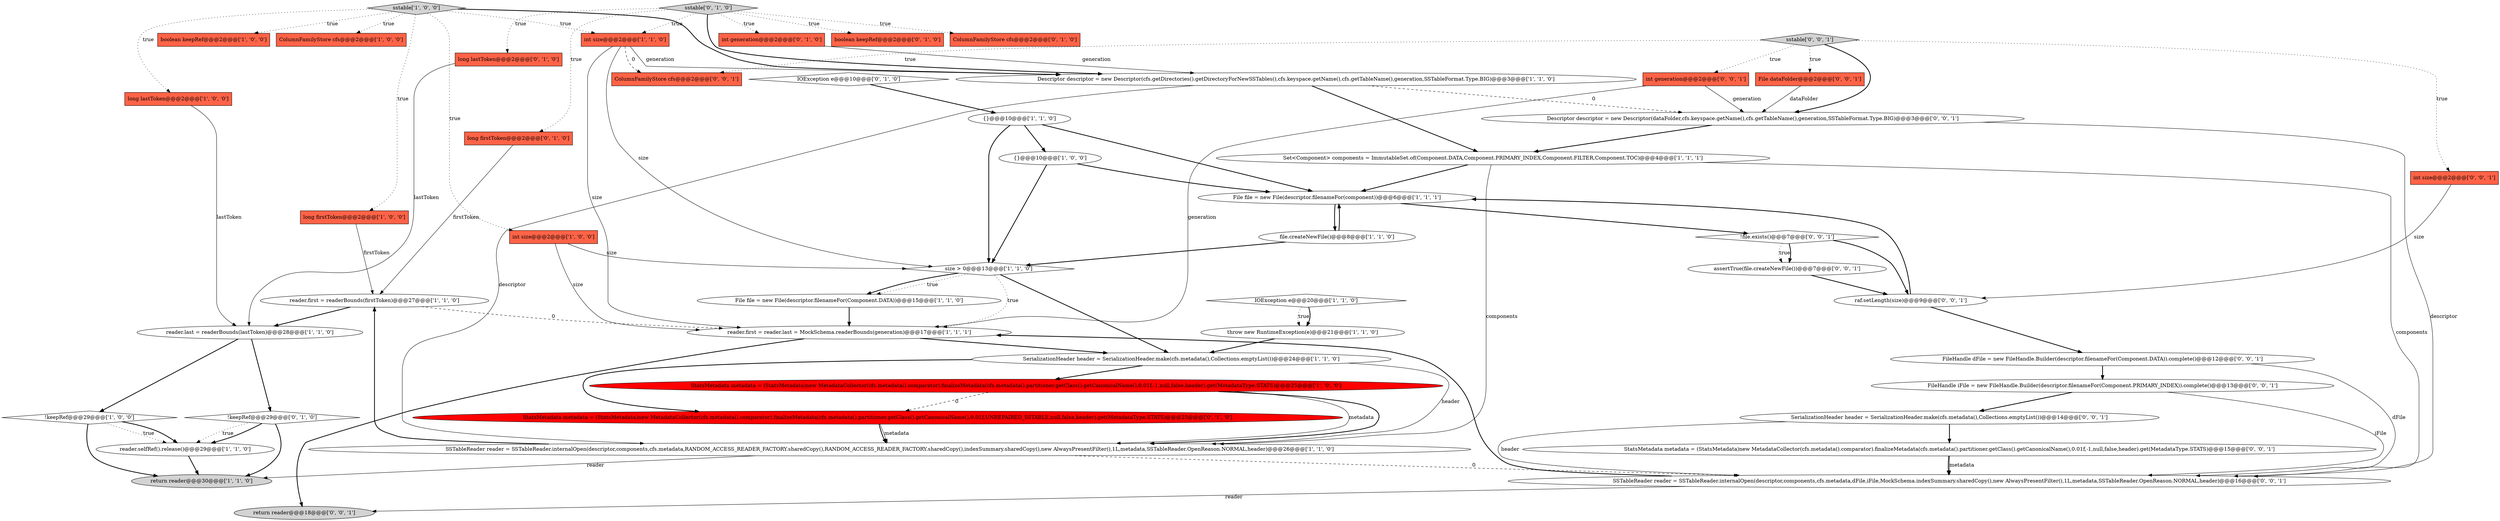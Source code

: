 digraph {
6 [style = filled, label = "sstable['1', '0', '0']", fillcolor = lightgray, shape = diamond image = "AAA0AAABBB1BBB"];
39 [style = filled, label = "FileHandle iFile = new FileHandle.Builder(descriptor.filenameFor(Component.PRIMARY_INDEX)).complete()@@@13@@@['0', '0', '1']", fillcolor = white, shape = ellipse image = "AAA0AAABBB3BBB"];
40 [style = filled, label = "SSTableReader reader = SSTableReader.internalOpen(descriptor,components,cfs.metadata,dFile,iFile,MockSchema.indexSummary.sharedCopy(),new AlwaysPresentFilter(),1L,metadata,SSTableReader.OpenReason.NORMAL,header)@@@16@@@['0', '0', '1']", fillcolor = white, shape = ellipse image = "AAA0AAABBB3BBB"];
46 [style = filled, label = "sstable['0', '0', '1']", fillcolor = lightgray, shape = diamond image = "AAA0AAABBB3BBB"];
26 [style = filled, label = "long lastToken@@@2@@@['0', '1', '0']", fillcolor = tomato, shape = box image = "AAA0AAABBB2BBB"];
41 [style = filled, label = "FileHandle dFile = new FileHandle.Builder(descriptor.filenameFor(Component.DATA)).complete()@@@12@@@['0', '0', '1']", fillcolor = white, shape = ellipse image = "AAA0AAABBB3BBB"];
10 [style = filled, label = "reader.first = reader.last = MockSchema.readerBounds(generation)@@@17@@@['1', '1', '1']", fillcolor = white, shape = ellipse image = "AAA0AAABBB1BBB"];
17 [style = filled, label = "StatsMetadata metadata = (StatsMetadata)new MetadataCollector(cfs.metadata().comparator).finalizeMetadata(cfs.metadata().partitioner.getClass().getCanonicalName(),0.01f,-1,null,false,header).get(MetadataType.STATS)@@@25@@@['1', '0', '0']", fillcolor = red, shape = ellipse image = "AAA1AAABBB1BBB"];
37 [style = filled, label = "StatsMetadata metadata = (StatsMetadata)new MetadataCollector(cfs.metadata().comparator).finalizeMetadata(cfs.metadata().partitioner.getClass().getCanonicalName(),0.01f,-1,null,false,header).get(MetadataType.STATS)@@@15@@@['0', '0', '1']", fillcolor = white, shape = ellipse image = "AAA0AAABBB3BBB"];
1 [style = filled, label = "Set<Component> components = ImmutableSet.of(Component.DATA,Component.PRIMARY_INDEX,Component.FILTER,Component.TOC)@@@4@@@['1', '1', '1']", fillcolor = white, shape = ellipse image = "AAA0AAABBB1BBB"];
28 [style = filled, label = "!keepRef@@@29@@@['0', '1', '0']", fillcolor = white, shape = diamond image = "AAA0AAABBB2BBB"];
5 [style = filled, label = "return reader@@@30@@@['1', '1', '0']", fillcolor = lightgray, shape = ellipse image = "AAA0AAABBB1BBB"];
22 [style = filled, label = "File file = new File(descriptor.filenameFor(component))@@@6@@@['1', '1', '1']", fillcolor = white, shape = ellipse image = "AAA0AAABBB1BBB"];
19 [style = filled, label = "IOException e@@@20@@@['1', '1', '0']", fillcolor = white, shape = diamond image = "AAA0AAABBB1BBB"];
12 [style = filled, label = "long firstToken@@@2@@@['1', '0', '0']", fillcolor = tomato, shape = box image = "AAA0AAABBB1BBB"];
42 [style = filled, label = "assertTrue(file.createNewFile())@@@7@@@['0', '0', '1']", fillcolor = white, shape = ellipse image = "AAA0AAABBB3BBB"];
13 [style = filled, label = "Descriptor descriptor = new Descriptor(cfs.getDirectories().getDirectoryForNewSSTables(),cfs.keyspace.getName(),cfs.getTableName(),generation,SSTableFormat.Type.BIG)@@@3@@@['1', '1', '0']", fillcolor = white, shape = ellipse image = "AAA0AAABBB1BBB"];
14 [style = filled, label = "SerializationHeader header = SerializationHeader.make(cfs.metadata(),Collections.emptyList())@@@24@@@['1', '1', '0']", fillcolor = white, shape = ellipse image = "AAA0AAABBB1BBB"];
29 [style = filled, label = "sstable['0', '1', '0']", fillcolor = lightgray, shape = diamond image = "AAA0AAABBB2BBB"];
11 [style = filled, label = "reader.last = readerBounds(lastToken)@@@28@@@['1', '1', '0']", fillcolor = white, shape = ellipse image = "AAA0AAABBB1BBB"];
15 [style = filled, label = "{}@@@10@@@['1', '1', '0']", fillcolor = white, shape = ellipse image = "AAA0AAABBB1BBB"];
4 [style = filled, label = "int size@@@2@@@['1', '0', '0']", fillcolor = tomato, shape = box image = "AAA0AAABBB1BBB"];
23 [style = filled, label = "throw new RuntimeException(e)@@@21@@@['1', '1', '0']", fillcolor = white, shape = ellipse image = "AAA0AAABBB1BBB"];
2 [style = filled, label = "reader.first = readerBounds(firstToken)@@@27@@@['1', '1', '0']", fillcolor = white, shape = ellipse image = "AAA0AAABBB1BBB"];
21 [style = filled, label = "reader.selfRef().release()@@@29@@@['1', '1', '0']", fillcolor = white, shape = ellipse image = "AAA0AAABBB1BBB"];
7 [style = filled, label = "boolean keepRef@@@2@@@['1', '0', '0']", fillcolor = tomato, shape = box image = "AAA0AAABBB1BBB"];
30 [style = filled, label = "int generation@@@2@@@['0', '1', '0']", fillcolor = tomato, shape = box image = "AAA0AAABBB2BBB"];
16 [style = filled, label = "SSTableReader reader = SSTableReader.internalOpen(descriptor,components,cfs.metadata,RANDOM_ACCESS_READER_FACTORY.sharedCopy(),RANDOM_ACCESS_READER_FACTORY.sharedCopy(),indexSummary.sharedCopy(),new AlwaysPresentFilter(),1L,metadata,SSTableReader.OpenReason.NORMAL,header)@@@26@@@['1', '1', '0']", fillcolor = white, shape = ellipse image = "AAA0AAABBB1BBB"];
31 [style = filled, label = "long firstToken@@@2@@@['0', '1', '0']", fillcolor = tomato, shape = box image = "AAA0AAABBB2BBB"];
34 [style = filled, label = "boolean keepRef@@@2@@@['0', '1', '0']", fillcolor = tomato, shape = box image = "AAA0AAABBB2BBB"];
45 [style = filled, label = "File dataFolder@@@2@@@['0', '0', '1']", fillcolor = tomato, shape = box image = "AAA0AAABBB3BBB"];
20 [style = filled, label = "!keepRef@@@29@@@['1', '0', '0']", fillcolor = white, shape = diamond image = "AAA0AAABBB1BBB"];
43 [style = filled, label = "return reader@@@18@@@['0', '0', '1']", fillcolor = lightgray, shape = ellipse image = "AAA0AAABBB3BBB"];
47 [style = filled, label = "!file.exists()@@@7@@@['0', '0', '1']", fillcolor = white, shape = diamond image = "AAA0AAABBB3BBB"];
18 [style = filled, label = "file.createNewFile()@@@8@@@['1', '1', '0']", fillcolor = white, shape = ellipse image = "AAA0AAABBB1BBB"];
3 [style = filled, label = "ColumnFamilyStore cfs@@@2@@@['1', '0', '0']", fillcolor = tomato, shape = box image = "AAA0AAABBB1BBB"];
27 [style = filled, label = "IOException e@@@10@@@['0', '1', '0']", fillcolor = white, shape = diamond image = "AAA0AAABBB2BBB"];
32 [style = filled, label = "StatsMetadata metadata = (StatsMetadata)new MetadataCollector(cfs.metadata().comparator).finalizeMetadata(cfs.metadata().partitioner.getClass().getCanonicalName(),0.01f,UNREPAIRED_SSTABLE,null,false,header).get(MetadataType.STATS)@@@25@@@['0', '1', '0']", fillcolor = red, shape = ellipse image = "AAA1AAABBB2BBB"];
24 [style = filled, label = "int size@@@2@@@['1', '1', '0']", fillcolor = tomato, shape = box image = "AAA0AAABBB1BBB"];
35 [style = filled, label = "int generation@@@2@@@['0', '0', '1']", fillcolor = tomato, shape = box image = "AAA0AAABBB3BBB"];
44 [style = filled, label = "int size@@@2@@@['0', '0', '1']", fillcolor = tomato, shape = box image = "AAA0AAABBB3BBB"];
33 [style = filled, label = "ColumnFamilyStore cfs@@@2@@@['0', '1', '0']", fillcolor = tomato, shape = box image = "AAA0AAABBB2BBB"];
0 [style = filled, label = "size > 0@@@13@@@['1', '1', '0']", fillcolor = white, shape = diamond image = "AAA0AAABBB1BBB"];
38 [style = filled, label = "SerializationHeader header = SerializationHeader.make(cfs.metadata(),Collections.emptyList())@@@14@@@['0', '0', '1']", fillcolor = white, shape = ellipse image = "AAA0AAABBB3BBB"];
49 [style = filled, label = "Descriptor descriptor = new Descriptor(dataFolder,cfs.keyspace.getName(),cfs.getTableName(),generation,SSTableFormat.Type.BIG)@@@3@@@['0', '0', '1']", fillcolor = white, shape = ellipse image = "AAA0AAABBB3BBB"];
25 [style = filled, label = "File file = new File(descriptor.filenameFor(Component.DATA))@@@15@@@['1', '1', '0']", fillcolor = white, shape = ellipse image = "AAA0AAABBB1BBB"];
36 [style = filled, label = "raf.setLength(size)@@@9@@@['0', '0', '1']", fillcolor = white, shape = ellipse image = "AAA0AAABBB3BBB"];
9 [style = filled, label = "long lastToken@@@2@@@['1', '0', '0']", fillcolor = tomato, shape = box image = "AAA0AAABBB1BBB"];
8 [style = filled, label = "{}@@@10@@@['1', '0', '0']", fillcolor = white, shape = ellipse image = "AAA0AAABBB1BBB"];
48 [style = filled, label = "ColumnFamilyStore cfs@@@2@@@['0', '0', '1']", fillcolor = tomato, shape = box image = "AAA0AAABBB3BBB"];
28->21 [style = dotted, label="true"];
1->40 [style = solid, label="components"];
14->17 [style = bold, label=""];
4->0 [style = solid, label="size"];
29->26 [style = dotted, label="true"];
0->25 [style = dotted, label="true"];
17->16 [style = solid, label="metadata"];
27->15 [style = bold, label=""];
13->1 [style = bold, label=""];
8->0 [style = bold, label=""];
0->14 [style = bold, label=""];
28->21 [style = bold, label=""];
37->40 [style = solid, label="metadata"];
18->22 [style = bold, label=""];
0->25 [style = bold, label=""];
15->0 [style = bold, label=""];
22->47 [style = bold, label=""];
46->48 [style = dotted, label="true"];
39->38 [style = bold, label=""];
25->10 [style = bold, label=""];
4->10 [style = solid, label="size"];
6->3 [style = dotted, label="true"];
18->0 [style = bold, label=""];
17->16 [style = bold, label=""];
30->13 [style = solid, label="generation"];
11->28 [style = bold, label=""];
28->5 [style = bold, label=""];
49->40 [style = solid, label="descriptor"];
36->41 [style = bold, label=""];
10->14 [style = bold, label=""];
0->10 [style = dotted, label="true"];
24->48 [style = dashed, label="0"];
8->22 [style = bold, label=""];
1->16 [style = solid, label="components"];
23->14 [style = bold, label=""];
12->2 [style = solid, label="firstToken"];
22->18 [style = bold, label=""];
49->1 [style = bold, label=""];
38->37 [style = bold, label=""];
45->49 [style = solid, label="dataFolder"];
47->42 [style = dotted, label="true"];
46->45 [style = dotted, label="true"];
6->7 [style = dotted, label="true"];
13->49 [style = dashed, label="0"];
41->40 [style = solid, label="dFile"];
6->12 [style = dotted, label="true"];
38->40 [style = solid, label="header"];
47->36 [style = bold, label=""];
16->40 [style = dashed, label="0"];
26->11 [style = solid, label="lastToken"];
6->24 [style = dotted, label="true"];
10->43 [style = bold, label=""];
47->42 [style = bold, label=""];
29->34 [style = dotted, label="true"];
46->35 [style = dotted, label="true"];
35->49 [style = solid, label="generation"];
32->16 [style = bold, label=""];
13->16 [style = solid, label="descriptor"];
14->16 [style = solid, label="header"];
24->0 [style = solid, label="size"];
31->2 [style = solid, label="firstToken"];
15->22 [style = bold, label=""];
29->13 [style = bold, label=""];
2->10 [style = dashed, label="0"];
21->5 [style = bold, label=""];
44->36 [style = solid, label="size"];
6->9 [style = dotted, label="true"];
6->13 [style = bold, label=""];
24->13 [style = solid, label="generation"];
16->5 [style = solid, label="reader"];
14->32 [style = bold, label=""];
29->24 [style = dotted, label="true"];
15->8 [style = bold, label=""];
2->11 [style = bold, label=""];
35->10 [style = solid, label="generation"];
40->10 [style = bold, label=""];
11->20 [style = bold, label=""];
9->11 [style = solid, label="lastToken"];
40->43 [style = solid, label="reader"];
46->49 [style = bold, label=""];
19->23 [style = dotted, label="true"];
17->32 [style = dashed, label="0"];
46->44 [style = dotted, label="true"];
20->21 [style = dotted, label="true"];
39->40 [style = solid, label="iFile"];
42->36 [style = bold, label=""];
16->2 [style = bold, label=""];
20->5 [style = bold, label=""];
1->22 [style = bold, label=""];
20->21 [style = bold, label=""];
24->10 [style = solid, label="size"];
6->4 [style = dotted, label="true"];
19->23 [style = bold, label=""];
29->30 [style = dotted, label="true"];
29->33 [style = dotted, label="true"];
41->39 [style = bold, label=""];
32->16 [style = solid, label="metadata"];
37->40 [style = bold, label=""];
29->31 [style = dotted, label="true"];
36->22 [style = bold, label=""];
}
